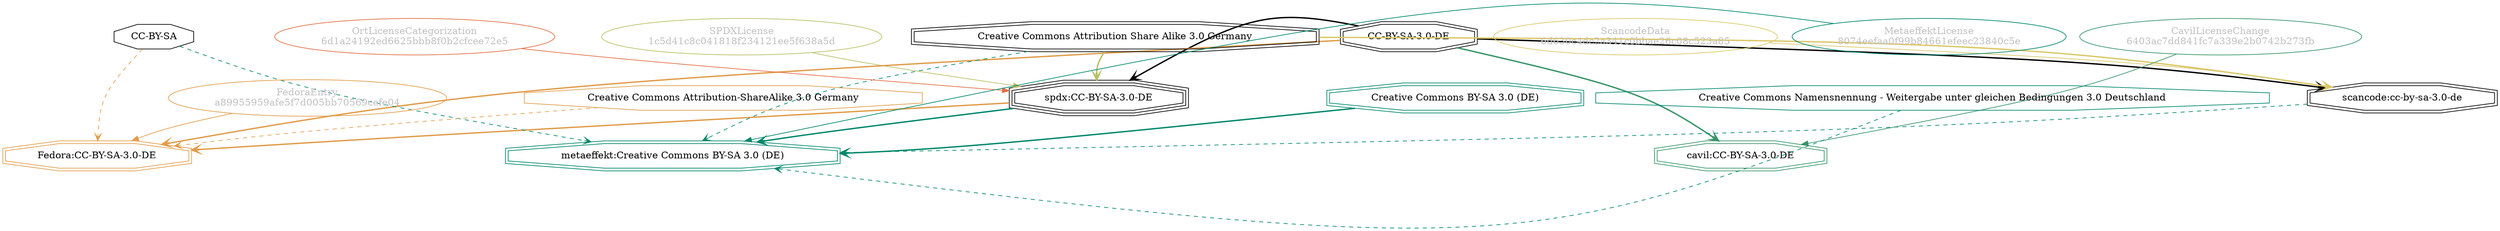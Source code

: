 strict digraph {
    node [shape=box];
    graph [splines=curved];
    1099 [label="SPDXLicense\n1c5d41c8c041818f234121ee5f638a5d"
         ,fontcolor=gray
         ,color="#b8bf62"
         ,fillcolor="beige;1"
         ,shape=ellipse];
    1100 [label="spdx:CC-BY-SA-3.0-DE"
         ,shape=tripleoctagon];
    1101 [label="CC-BY-SA-3.0-DE"
         ,shape=doubleoctagon];
    1102 [label="Creative Commons Attribution Share Alike 3.0 Germany"
         ,shape=doubleoctagon];
    6174 [label="CC-BY-SA"
         ,shape=octagon];
    6190 [label="FedoraEntry\na89955959afe5f7d005bb70569cefe04"
         ,fontcolor=gray
         ,color="#e09d4b"
         ,fillcolor="beige;1"
         ,shape=ellipse];
    6191 [label="Fedora:CC-BY-SA-3.0-DE"
         ,color="#e09d4b"
         ,shape=doubleoctagon];
    6192 [label="Creative Commons Attribution-ShareAlike 3.0 Germany"
         ,color="#e09d4b"
         ,shape=octagon];
    13485 [label="ScancodeData\n6d630c4dc2a341c0bbae26c08c523a85"
          ,fontcolor=gray
          ,color="#dac767"
          ,fillcolor="beige;1"
          ,shape=ellipse];
    13486 [label="scancode:cc-by-sa-3.0-de"
          ,shape=doubleoctagon];
    28609 [label="OrtLicenseCategorization\n6d1a24192ed6625bbb8f0b2cfcee72e5"
          ,fontcolor=gray
          ,color="#e06f45"
          ,fillcolor="beige;1"
          ,shape=ellipse];
    36629 [label="CavilLicenseChange\n6403ac7dd841fc7a339e2b0742b273fb"
          ,fontcolor=gray
          ,color="#379469"
          ,fillcolor="beige;1"
          ,shape=ellipse];
    36630 [label="cavil:CC-BY-SA-3.0-DE"
          ,color="#379469"
          ,shape=doubleoctagon];
    40079 [label="MetaeffektLicense\n8074eefaa0f99b84661efeec23840c5e"
          ,fontcolor=gray
          ,color="#00876c"
          ,fillcolor="beige;1"
          ,shape=ellipse];
    40080 [label="metaeffekt:Creative Commons BY-SA 3.0 (DE)"
          ,color="#00876c"
          ,shape=doubleoctagon];
    40081 [label="Creative Commons BY-SA 3.0 (DE)"
          ,color="#00876c"
          ,shape=doubleoctagon];
    40082 [label="Creative Commons Namensnennung - Weitergabe unter gleichen Bedingungen 3.0 Deutschland"
          ,color="#00876c"
          ,shape=octagon];
    1099 -> 1100 [weight=0.5
                 ,color="#b8bf62"];
    1100 -> 6191 [style=bold
                 ,arrowhead=vee
                 ,weight=0.7
                 ,color="#e09d4b"];
    1100 -> 40080 [style=bold
                  ,arrowhead=vee
                  ,weight=0.7
                  ,color="#00876c"];
    1101 -> 1100 [style=bold
                 ,arrowhead=vee
                 ,weight=0.7];
    1101 -> 6191 [style=bold
                 ,arrowhead=vee
                 ,weight=0.7
                 ,color="#e09d4b"];
    1101 -> 13486 [style=bold
                  ,arrowhead=vee
                  ,weight=0.7];
    1101 -> 36630 [style=bold
                  ,arrowhead=vee
                  ,weight=0.7
                  ,color="#379469"];
    1101 -> 36630 [style=bold
                  ,arrowhead=vee
                  ,weight=0.7
                  ,color="#379469"];
    1102 -> 1100 [style=bold
                 ,arrowhead=vee
                 ,weight=0.7
                 ,color="#b8bf62"];
    1102 -> 13486 [style=bold
                  ,arrowhead=vee
                  ,weight=0.7
                  ,color="#dac767"];
    1102 -> 40080 [style=dashed
                  ,arrowhead=vee
                  ,weight=0.5
                  ,color="#00876c"];
    6174 -> 6191 [style=dashed
                 ,arrowhead=vee
                 ,weight=0.5
                 ,color="#e09d4b"];
    6174 -> 40080 [style=dashed
                  ,arrowhead=vee
                  ,weight=0.5
                  ,color="#00876c"];
    6190 -> 6191 [weight=0.5
                 ,color="#e09d4b"];
    6192 -> 6191 [style=dashed
                 ,arrowhead=vee
                 ,weight=0.5
                 ,color="#e09d4b"];
    13485 -> 13486 [weight=0.5
                   ,color="#dac767"];
    13486 -> 40080 [style=dashed
                   ,arrowhead=vee
                   ,weight=0.5
                   ,color="#00876c"];
    28609 -> 1100 [weight=0.5
                  ,color="#e06f45"];
    36629 -> 36630 [weight=0.5
                   ,color="#379469"];
    40079 -> 40080 [weight=0.5
                   ,color="#00876c"];
    40081 -> 40080 [style=bold
                   ,arrowhead=vee
                   ,weight=0.7
                   ,color="#00876c"];
    40082 -> 40080 [style=dashed
                   ,arrowhead=vee
                   ,weight=0.5
                   ,color="#00876c"];
}
